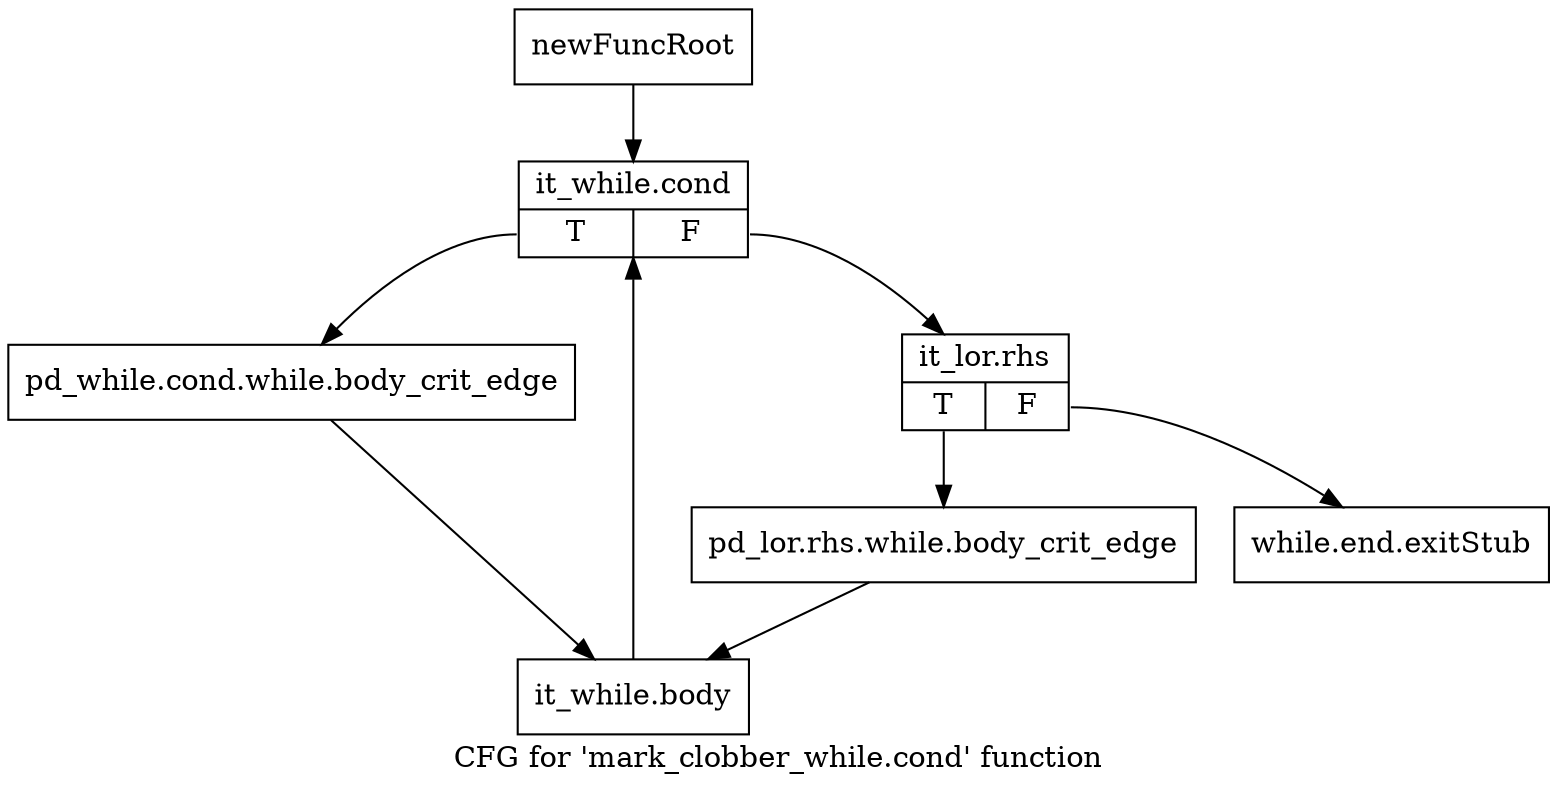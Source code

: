 digraph "CFG for 'mark_clobber_while.cond' function" {
	label="CFG for 'mark_clobber_while.cond' function";

	Node0xb1b29a0 [shape=record,label="{newFuncRoot}"];
	Node0xb1b29a0 -> Node0xb1b2eb0;
	Node0xb1b2e60 [shape=record,label="{while.end.exitStub}"];
	Node0xb1b2eb0 [shape=record,label="{it_while.cond|{<s0>T|<s1>F}}"];
	Node0xb1b2eb0:s0 -> Node0xb1b2fa0;
	Node0xb1b2eb0:s1 -> Node0xb1b2f00;
	Node0xb1b2f00 [shape=record,label="{it_lor.rhs|{<s0>T|<s1>F}}"];
	Node0xb1b2f00:s0 -> Node0xb1b2f50;
	Node0xb1b2f00:s1 -> Node0xb1b2e60;
	Node0xb1b2f50 [shape=record,label="{pd_lor.rhs.while.body_crit_edge}"];
	Node0xb1b2f50 -> Node0xb1b2ff0;
	Node0xb1b2fa0 [shape=record,label="{pd_while.cond.while.body_crit_edge}"];
	Node0xb1b2fa0 -> Node0xb1b2ff0;
	Node0xb1b2ff0 [shape=record,label="{it_while.body}"];
	Node0xb1b2ff0 -> Node0xb1b2eb0;
}

